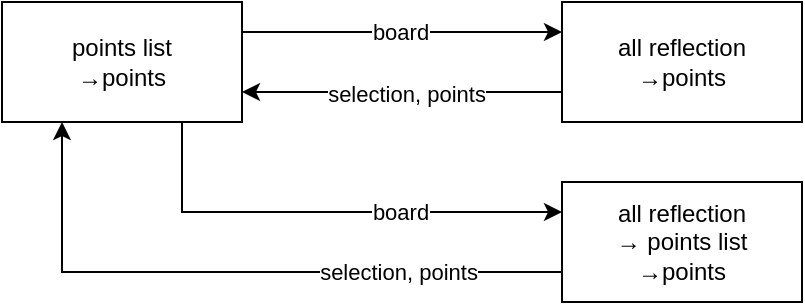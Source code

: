 <mxfile version="24.7.14" pages="2">
  <diagram name="ページ1" id="n75_IXS4q9nXWNiTMdX0">
    <mxGraphModel dx="1050" dy="611" grid="1" gridSize="10" guides="1" tooltips="1" connect="1" arrows="1" fold="1" page="1" pageScale="1" pageWidth="827" pageHeight="1169" math="0" shadow="0">
      <root>
        <mxCell id="0" />
        <mxCell id="1" parent="0" />
        <mxCell id="7xozJP_kI42NFO0sZYY2-12" style="edgeStyle=orthogonalEdgeStyle;rounded=0;orthogonalLoop=1;jettySize=auto;html=1;exitX=0.75;exitY=1;exitDx=0;exitDy=0;entryX=0;entryY=0.25;entryDx=0;entryDy=0;" edge="1" parent="1" source="7xozJP_kI42NFO0sZYY2-1" target="7xozJP_kI42NFO0sZYY2-6">
          <mxGeometry relative="1" as="geometry" />
        </mxCell>
        <mxCell id="7xozJP_kI42NFO0sZYY2-13" value="board" style="edgeLabel;html=1;align=center;verticalAlign=middle;resizable=0;points=[];" vertex="1" connectable="0" parent="7xozJP_kI42NFO0sZYY2-12">
          <mxGeometry x="0.309" relative="1" as="geometry">
            <mxPoint as="offset" />
          </mxGeometry>
        </mxCell>
        <mxCell id="7xozJP_kI42NFO0sZYY2-1" value="points list&lt;div&gt;→points&lt;/div&gt;" style="rounded=0;whiteSpace=wrap;html=1;" vertex="1" parent="1">
          <mxGeometry x="420" y="180" width="120" height="60" as="geometry" />
        </mxCell>
        <mxCell id="7xozJP_kI42NFO0sZYY2-10" style="edgeStyle=orthogonalEdgeStyle;rounded=0;orthogonalLoop=1;jettySize=auto;html=1;exitX=0;exitY=0.75;exitDx=0;exitDy=0;entryX=1;entryY=0.75;entryDx=0;entryDy=0;" edge="1" parent="1" source="7xozJP_kI42NFO0sZYY2-2" target="7xozJP_kI42NFO0sZYY2-1">
          <mxGeometry relative="1" as="geometry" />
        </mxCell>
        <mxCell id="7xozJP_kI42NFO0sZYY2-11" value="selection, points" style="edgeLabel;html=1;align=center;verticalAlign=middle;resizable=0;points=[];" vertex="1" connectable="0" parent="7xozJP_kI42NFO0sZYY2-10">
          <mxGeometry x="-0.035" y="1" relative="1" as="geometry">
            <mxPoint x="-1" as="offset" />
          </mxGeometry>
        </mxCell>
        <mxCell id="7xozJP_kI42NFO0sZYY2-2" value="all reflection&lt;div&gt;→points&lt;/div&gt;" style="whiteSpace=wrap;html=1;rounded=0;" vertex="1" parent="1">
          <mxGeometry x="700" y="180" width="120" height="60" as="geometry" />
        </mxCell>
        <mxCell id="7xozJP_kI42NFO0sZYY2-14" style="edgeStyle=orthogonalEdgeStyle;rounded=0;orthogonalLoop=1;jettySize=auto;html=1;exitX=0;exitY=0.75;exitDx=0;exitDy=0;entryX=0.25;entryY=1;entryDx=0;entryDy=0;" edge="1" parent="1" source="7xozJP_kI42NFO0sZYY2-6" target="7xozJP_kI42NFO0sZYY2-1">
          <mxGeometry relative="1" as="geometry" />
        </mxCell>
        <mxCell id="7xozJP_kI42NFO0sZYY2-15" value="selection, points" style="edgeLabel;html=1;align=center;verticalAlign=middle;resizable=0;points=[];" vertex="1" connectable="0" parent="7xozJP_kI42NFO0sZYY2-14">
          <mxGeometry x="-0.494" relative="1" as="geometry">
            <mxPoint as="offset" />
          </mxGeometry>
        </mxCell>
        <mxCell id="7xozJP_kI42NFO0sZYY2-6" value="all reflection&lt;div&gt;→ points list&lt;div&gt;→points&lt;/div&gt;&lt;/div&gt;" style="whiteSpace=wrap;html=1;rounded=0;" vertex="1" parent="1">
          <mxGeometry x="700" y="270" width="120" height="60" as="geometry" />
        </mxCell>
        <mxCell id="7xozJP_kI42NFO0sZYY2-8" value="" style="endArrow=classic;html=1;rounded=0;exitX=1;exitY=0.25;exitDx=0;exitDy=0;entryX=0;entryY=0.25;entryDx=0;entryDy=0;" edge="1" parent="1" source="7xozJP_kI42NFO0sZYY2-1" target="7xozJP_kI42NFO0sZYY2-2">
          <mxGeometry width="50" height="50" relative="1" as="geometry">
            <mxPoint x="520" y="150" as="sourcePoint" />
            <mxPoint x="570" y="100" as="targetPoint" />
          </mxGeometry>
        </mxCell>
        <mxCell id="7xozJP_kI42NFO0sZYY2-9" value="board" style="edgeLabel;html=1;align=center;verticalAlign=middle;resizable=0;points=[];" vertex="1" connectable="0" parent="7xozJP_kI42NFO0sZYY2-8">
          <mxGeometry x="-0.015" relative="1" as="geometry">
            <mxPoint as="offset" />
          </mxGeometry>
        </mxCell>
      </root>
    </mxGraphModel>
  </diagram>
  <diagram id="sMhh0tvMqmrVHwIf0A_h" name="ページ2">
    <mxGraphModel dx="1050" dy="611" grid="1" gridSize="10" guides="1" tooltips="1" connect="1" arrows="1" fold="1" page="1" pageScale="1" pageWidth="827" pageHeight="1169" math="0" shadow="0">
      <root>
        <mxCell id="0" />
        <mxCell id="1" parent="0" />
        <mxCell id="KNDIcG7MMEGb0SaevIjP-3" value="" style="edgeStyle=orthogonalEdgeStyle;rounded=0;orthogonalLoop=1;jettySize=auto;html=1;exitX=1;exitY=0.25;exitDx=0;exitDy=0;entryX=0;entryY=0.25;entryDx=0;entryDy=0;" edge="1" parent="1" source="KNDIcG7MMEGb0SaevIjP-1" target="KNDIcG7MMEGb0SaevIjP-2">
          <mxGeometry relative="1" as="geometry" />
        </mxCell>
        <mxCell id="KNDIcG7MMEGb0SaevIjP-7" style="edgeStyle=orthogonalEdgeStyle;rounded=0;orthogonalLoop=1;jettySize=auto;html=1;exitX=1;exitY=0.75;exitDx=0;exitDy=0;entryX=0;entryY=0.25;entryDx=0;entryDy=0;" edge="1" parent="1" source="KNDIcG7MMEGb0SaevIjP-1" target="KNDIcG7MMEGb0SaevIjP-6">
          <mxGeometry relative="1" as="geometry" />
        </mxCell>
        <mxCell id="KNDIcG7MMEGb0SaevIjP-1" value="board" style="rounded=0;whiteSpace=wrap;html=1;" vertex="1" parent="1">
          <mxGeometry x="200" y="170" width="120" height="60" as="geometry" />
        </mxCell>
        <mxCell id="KNDIcG7MMEGb0SaevIjP-5" value="" style="edgeStyle=orthogonalEdgeStyle;rounded=0;orthogonalLoop=1;jettySize=auto;html=1;exitX=1;exitY=0.25;exitDx=0;exitDy=0;entryX=0;entryY=0.25;entryDx=0;entryDy=0;" edge="1" parent="1" source="KNDIcG7MMEGb0SaevIjP-2" target="KNDIcG7MMEGb0SaevIjP-4">
          <mxGeometry relative="1" as="geometry" />
        </mxCell>
        <mxCell id="KNDIcG7MMEGb0SaevIjP-9" style="edgeStyle=orthogonalEdgeStyle;rounded=0;orthogonalLoop=1;jettySize=auto;html=1;exitX=1;exitY=0.75;exitDx=0;exitDy=0;entryX=0;entryY=0.25;entryDx=0;entryDy=0;" edge="1" parent="1" source="KNDIcG7MMEGb0SaevIjP-2" target="KNDIcG7MMEGb0SaevIjP-8">
          <mxGeometry relative="1" as="geometry" />
        </mxCell>
        <mxCell id="KNDIcG7MMEGb0SaevIjP-2" value="my action" style="rounded=0;whiteSpace=wrap;html=1;" vertex="1" parent="1">
          <mxGeometry x="400" y="170" width="120" height="60" as="geometry" />
        </mxCell>
        <mxCell id="KNDIcG7MMEGb0SaevIjP-4" value="reflection" style="whiteSpace=wrap;html=1;rounded=0;" vertex="1" parent="1">
          <mxGeometry x="600" y="170" width="120" height="60" as="geometry" />
        </mxCell>
        <mxCell id="KNDIcG7MMEGb0SaevIjP-6" value="my action" style="rounded=0;whiteSpace=wrap;html=1;" vertex="1" parent="1">
          <mxGeometry x="400" y="390" width="120" height="60" as="geometry" />
        </mxCell>
        <mxCell id="KNDIcG7MMEGb0SaevIjP-8" value="reflection" style="whiteSpace=wrap;html=1;rounded=0;" vertex="1" parent="1">
          <mxGeometry x="600" y="280" width="120" height="60" as="geometry" />
        </mxCell>
        <mxCell id="KNDIcG7MMEGb0SaevIjP-10" value="" style="edgeStyle=orthogonalEdgeStyle;rounded=0;orthogonalLoop=1;jettySize=auto;html=1;exitX=1;exitY=0.25;exitDx=0;exitDy=0;entryX=0;entryY=0.25;entryDx=0;entryDy=0;" edge="1" target="KNDIcG7MMEGb0SaevIjP-12" parent="1" source="KNDIcG7MMEGb0SaevIjP-6">
          <mxGeometry relative="1" as="geometry">
            <mxPoint x="520" y="405" as="sourcePoint" />
          </mxGeometry>
        </mxCell>
        <mxCell id="KNDIcG7MMEGb0SaevIjP-11" style="edgeStyle=orthogonalEdgeStyle;rounded=0;orthogonalLoop=1;jettySize=auto;html=1;exitX=1;exitY=0.75;exitDx=0;exitDy=0;entryX=0;entryY=0.25;entryDx=0;entryDy=0;" edge="1" target="KNDIcG7MMEGb0SaevIjP-13" parent="1" source="KNDIcG7MMEGb0SaevIjP-6">
          <mxGeometry relative="1" as="geometry">
            <mxPoint x="520" y="435" as="sourcePoint" />
          </mxGeometry>
        </mxCell>
        <mxCell id="KNDIcG7MMEGb0SaevIjP-12" value="reflection" style="whiteSpace=wrap;html=1;rounded=0;" vertex="1" parent="1">
          <mxGeometry x="600" y="390" width="120" height="60" as="geometry" />
        </mxCell>
        <mxCell id="KNDIcG7MMEGb0SaevIjP-13" value="reflection" style="whiteSpace=wrap;html=1;rounded=0;" vertex="1" parent="1">
          <mxGeometry x="600" y="500" width="120" height="60" as="geometry" />
        </mxCell>
      </root>
    </mxGraphModel>
  </diagram>
</mxfile>
